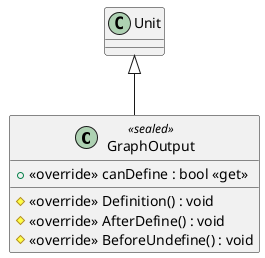 @startuml
class GraphOutput <<sealed>> {
    + <<override>> canDefine : bool <<get>>
    # <<override>> Definition() : void
    # <<override>> AfterDefine() : void
    # <<override>> BeforeUndefine() : void
}
Unit <|-- GraphOutput
@enduml
